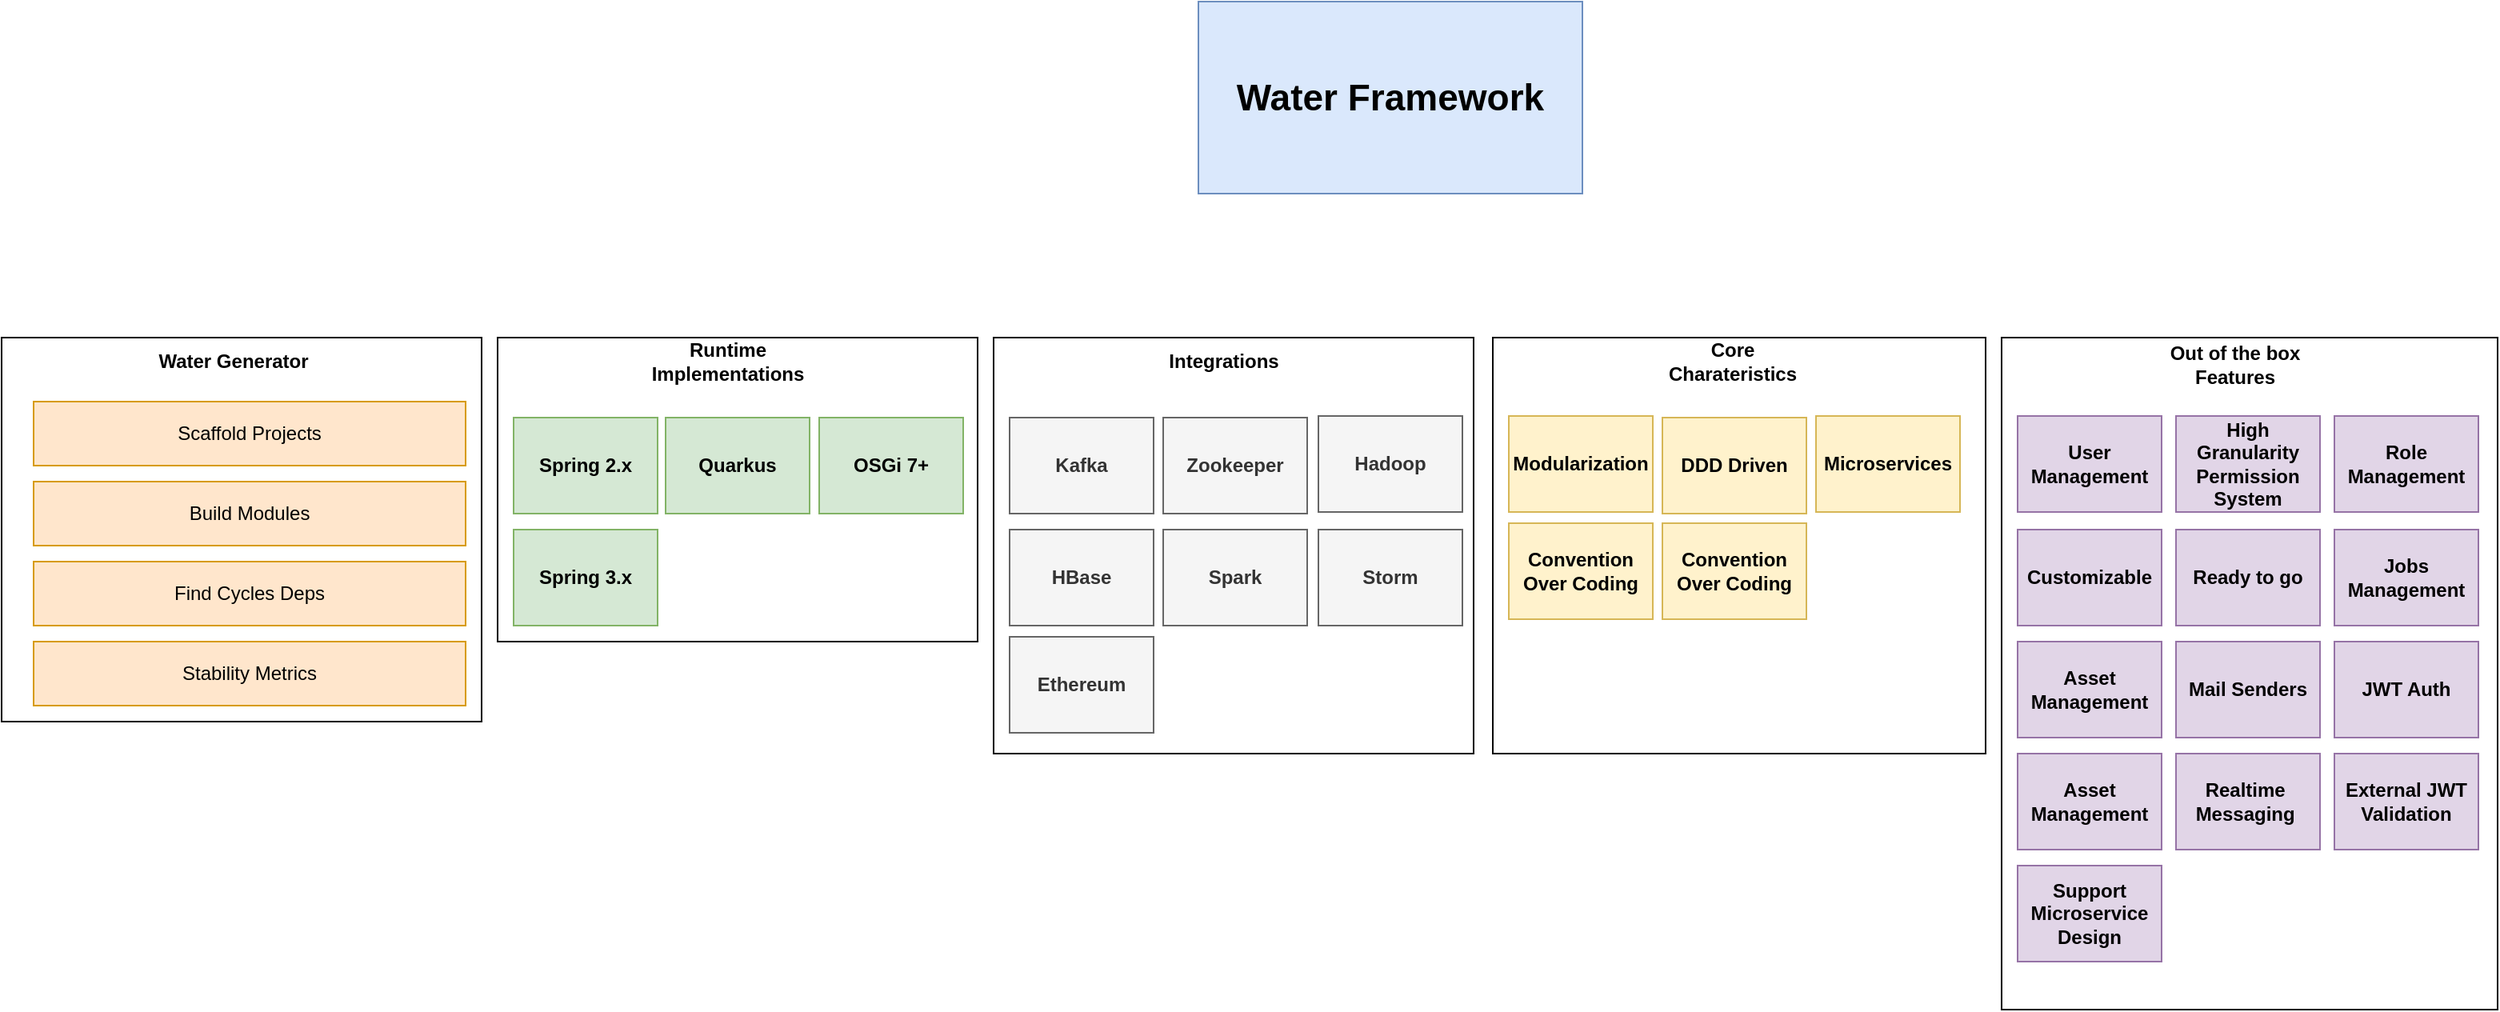 <mxfile version="22.1.2" type="device">
  <diagram name="Pagina-1" id="AzrdyapE-DGkmAzc57vs">
    <mxGraphModel dx="1242" dy="854" grid="1" gridSize="10" guides="1" tooltips="1" connect="1" arrows="1" fold="1" page="1" pageScale="1" pageWidth="827" pageHeight="1169" math="0" shadow="0">
      <root>
        <mxCell id="0" />
        <mxCell id="1" parent="0" />
        <mxCell id="zsFwzHVrS6_ihFAnn8ME-1" value="&lt;b&gt;&lt;font style=&quot;font-size: 23px;&quot;&gt;Water Framework&lt;/font&gt;&lt;/b&gt;" style="rounded=0;whiteSpace=wrap;html=1;fillColor=#dae8fc;strokeColor=#6c8ebf;" vertex="1" parent="1">
          <mxGeometry x="798" y="30" width="240" height="120" as="geometry" />
        </mxCell>
        <mxCell id="zsFwzHVrS6_ihFAnn8ME-2" value="" style="rounded=0;whiteSpace=wrap;html=1;fillColor=none;" vertex="1" parent="1">
          <mxGeometry x="50" y="240" width="300" height="240" as="geometry" />
        </mxCell>
        <mxCell id="zsFwzHVrS6_ihFAnn8ME-3" value="&lt;b&gt;Water Generator&lt;/b&gt;" style="text;html=1;strokeColor=none;fillColor=none;align=center;verticalAlign=middle;whiteSpace=wrap;rounded=0;" vertex="1" parent="1">
          <mxGeometry x="140" y="240" width="110" height="30" as="geometry" />
        </mxCell>
        <mxCell id="zsFwzHVrS6_ihFAnn8ME-4" value="" style="rounded=0;whiteSpace=wrap;html=1;fillColor=none;" vertex="1" parent="1">
          <mxGeometry x="360" y="240" width="300" height="190" as="geometry" />
        </mxCell>
        <mxCell id="zsFwzHVrS6_ihFAnn8ME-5" value="&lt;b&gt;Runtime Implementations&lt;/b&gt;" style="text;html=1;strokeColor=none;fillColor=none;align=center;verticalAlign=middle;whiteSpace=wrap;rounded=0;" vertex="1" parent="1">
          <mxGeometry x="476" y="240" width="56" height="30" as="geometry" />
        </mxCell>
        <mxCell id="zsFwzHVrS6_ihFAnn8ME-6" value="" style="rounded=0;whiteSpace=wrap;html=1;fillColor=none;" vertex="1" parent="1">
          <mxGeometry x="670" y="240" width="300" height="260" as="geometry" />
        </mxCell>
        <mxCell id="zsFwzHVrS6_ihFAnn8ME-7" value="&lt;b&gt;Integrations&lt;/b&gt;" style="text;html=1;strokeColor=none;fillColor=none;align=center;verticalAlign=middle;whiteSpace=wrap;rounded=0;" vertex="1" parent="1">
          <mxGeometry x="784" y="240" width="60" height="30" as="geometry" />
        </mxCell>
        <mxCell id="zsFwzHVrS6_ihFAnn8ME-12" value="Spring 2.x" style="rounded=0;whiteSpace=wrap;html=1;fillColor=#d5e8d4;strokeColor=#82b366;fontStyle=1" vertex="1" parent="1">
          <mxGeometry x="370" y="290" width="90" height="60" as="geometry" />
        </mxCell>
        <mxCell id="zsFwzHVrS6_ihFAnn8ME-13" value="Quarkus" style="rounded=0;whiteSpace=wrap;html=1;fillColor=#d5e8d4;strokeColor=#82b366;fontStyle=1" vertex="1" parent="1">
          <mxGeometry x="465" y="290" width="90" height="60" as="geometry" />
        </mxCell>
        <mxCell id="zsFwzHVrS6_ihFAnn8ME-14" value="OSGi 7+" style="rounded=0;whiteSpace=wrap;html=1;fillColor=#d5e8d4;strokeColor=#82b366;fontStyle=1" vertex="1" parent="1">
          <mxGeometry x="561" y="290" width="90" height="60" as="geometry" />
        </mxCell>
        <mxCell id="zsFwzHVrS6_ihFAnn8ME-16" value="&lt;span style=&quot;font-weight: normal;&quot;&gt;Scaffold Projects&lt;/span&gt;" style="rounded=0;whiteSpace=wrap;html=1;fontStyle=1;fillColor=#ffe6cc;strokeColor=#d79b00;" vertex="1" parent="1">
          <mxGeometry x="70" y="280" width="270" height="40" as="geometry" />
        </mxCell>
        <mxCell id="zsFwzHVrS6_ihFAnn8ME-17" value="&lt;span style=&quot;font-weight: normal;&quot;&gt;Build Modules&lt;/span&gt;" style="rounded=0;whiteSpace=wrap;html=1;fontStyle=1;fillColor=#ffe6cc;strokeColor=#d79b00;" vertex="1" parent="1">
          <mxGeometry x="70" y="330" width="270" height="40" as="geometry" />
        </mxCell>
        <mxCell id="zsFwzHVrS6_ihFAnn8ME-18" value="&lt;span style=&quot;font-weight: normal;&quot;&gt;Find Cycles Deps&lt;/span&gt;" style="rounded=0;whiteSpace=wrap;html=1;fontStyle=1;fillColor=#ffe6cc;strokeColor=#d79b00;" vertex="1" parent="1">
          <mxGeometry x="70" y="380" width="270" height="40" as="geometry" />
        </mxCell>
        <mxCell id="zsFwzHVrS6_ihFAnn8ME-19" value="&lt;span style=&quot;font-weight: normal;&quot;&gt;Stability Metrics&lt;/span&gt;" style="rounded=0;whiteSpace=wrap;html=1;fontStyle=1;fillColor=#ffe6cc;strokeColor=#d79b00;" vertex="1" parent="1">
          <mxGeometry x="70" y="430" width="270" height="40" as="geometry" />
        </mxCell>
        <mxCell id="zsFwzHVrS6_ihFAnn8ME-20" value="Kafka" style="rounded=0;whiteSpace=wrap;html=1;fillColor=#f5f5f5;strokeColor=#666666;fontStyle=1;fontColor=#333333;" vertex="1" parent="1">
          <mxGeometry x="680" y="290" width="90" height="60" as="geometry" />
        </mxCell>
        <mxCell id="zsFwzHVrS6_ihFAnn8ME-21" value="Zookeeper" style="rounded=0;whiteSpace=wrap;html=1;fillColor=#f5f5f5;strokeColor=#666666;fontStyle=1;fontColor=#333333;" vertex="1" parent="1">
          <mxGeometry x="776" y="290" width="90" height="60" as="geometry" />
        </mxCell>
        <mxCell id="zsFwzHVrS6_ihFAnn8ME-22" value="Hadoop" style="rounded=0;whiteSpace=wrap;html=1;fillColor=#f5f5f5;strokeColor=#666666;fontStyle=1;fontColor=#333333;" vertex="1" parent="1">
          <mxGeometry x="873" y="289" width="90" height="60" as="geometry" />
        </mxCell>
        <mxCell id="zsFwzHVrS6_ihFAnn8ME-23" value="HBase" style="rounded=0;whiteSpace=wrap;html=1;fillColor=#f5f5f5;strokeColor=#666666;fontStyle=1;fontColor=#333333;" vertex="1" parent="1">
          <mxGeometry x="680" y="360" width="90" height="60" as="geometry" />
        </mxCell>
        <mxCell id="zsFwzHVrS6_ihFAnn8ME-24" value="Spark" style="rounded=0;whiteSpace=wrap;html=1;fillColor=#f5f5f5;strokeColor=#666666;fontStyle=1;fontColor=#333333;" vertex="1" parent="1">
          <mxGeometry x="776" y="360" width="90" height="60" as="geometry" />
        </mxCell>
        <mxCell id="zsFwzHVrS6_ihFAnn8ME-25" value="Storm" style="rounded=0;whiteSpace=wrap;html=1;fillColor=#f5f5f5;strokeColor=#666666;fontStyle=1;fontColor=#333333;" vertex="1" parent="1">
          <mxGeometry x="873" y="360" width="90" height="60" as="geometry" />
        </mxCell>
        <mxCell id="zsFwzHVrS6_ihFAnn8ME-26" value="Ethereum" style="rounded=0;whiteSpace=wrap;html=1;fillColor=#f5f5f5;strokeColor=#666666;fontStyle=1;fontColor=#333333;" vertex="1" parent="1">
          <mxGeometry x="680" y="427" width="90" height="60" as="geometry" />
        </mxCell>
        <mxCell id="zsFwzHVrS6_ihFAnn8ME-27" value="" style="rounded=0;whiteSpace=wrap;html=1;fillColor=none;" vertex="1" parent="1">
          <mxGeometry x="982" y="240" width="308" height="260" as="geometry" />
        </mxCell>
        <mxCell id="zsFwzHVrS6_ihFAnn8ME-28" value="&lt;b&gt;Core Charateristics&lt;/b&gt;" style="text;html=1;strokeColor=none;fillColor=none;align=center;verticalAlign=middle;whiteSpace=wrap;rounded=0;" vertex="1" parent="1">
          <mxGeometry x="1082" y="240" width="100" height="30" as="geometry" />
        </mxCell>
        <mxCell id="zsFwzHVrS6_ihFAnn8ME-29" value="Modularization" style="rounded=0;whiteSpace=wrap;html=1;fillColor=#fff2cc;strokeColor=#d6b656;fontStyle=1;" vertex="1" parent="1">
          <mxGeometry x="992" y="289" width="90" height="60" as="geometry" />
        </mxCell>
        <mxCell id="zsFwzHVrS6_ihFAnn8ME-30" value="DDD Driven" style="rounded=0;whiteSpace=wrap;html=1;fillColor=#fff2cc;strokeColor=#d6b656;fontStyle=1;" vertex="1" parent="1">
          <mxGeometry x="1088" y="290" width="90" height="60" as="geometry" />
        </mxCell>
        <mxCell id="zsFwzHVrS6_ihFAnn8ME-31" value="Microservices" style="rounded=0;whiteSpace=wrap;html=1;fillColor=#fff2cc;strokeColor=#d6b656;fontStyle=1;" vertex="1" parent="1">
          <mxGeometry x="1184" y="289" width="90" height="60" as="geometry" />
        </mxCell>
        <mxCell id="zsFwzHVrS6_ihFAnn8ME-32" value="" style="rounded=0;whiteSpace=wrap;html=1;fillColor=none;" vertex="1" parent="1">
          <mxGeometry x="1300" y="240" width="310" height="420" as="geometry" />
        </mxCell>
        <mxCell id="zsFwzHVrS6_ihFAnn8ME-33" value="&lt;b&gt;Out of the box Features&lt;/b&gt;" style="text;html=1;strokeColor=none;fillColor=none;align=center;verticalAlign=middle;whiteSpace=wrap;rounded=0;" vertex="1" parent="1">
          <mxGeometry x="1396" y="242" width="100" height="30" as="geometry" />
        </mxCell>
        <mxCell id="zsFwzHVrS6_ihFAnn8ME-34" value="User Management" style="rounded=0;whiteSpace=wrap;html=1;fillColor=#e1d5e7;strokeColor=#9673a6;fontStyle=1;" vertex="1" parent="1">
          <mxGeometry x="1310" y="289" width="90" height="60" as="geometry" />
        </mxCell>
        <mxCell id="zsFwzHVrS6_ihFAnn8ME-35" value="High Granularity Permission System" style="rounded=0;whiteSpace=wrap;html=1;fillColor=#e1d5e7;strokeColor=#9673a6;fontStyle=1;" vertex="1" parent="1">
          <mxGeometry x="1409" y="289" width="90" height="60" as="geometry" />
        </mxCell>
        <mxCell id="zsFwzHVrS6_ihFAnn8ME-36" value="Role Management" style="rounded=0;whiteSpace=wrap;html=1;fillColor=#e1d5e7;strokeColor=#9673a6;fontStyle=1;" vertex="1" parent="1">
          <mxGeometry x="1508" y="289" width="90" height="60" as="geometry" />
        </mxCell>
        <mxCell id="zsFwzHVrS6_ihFAnn8ME-37" value="Customizable" style="rounded=0;whiteSpace=wrap;html=1;fillColor=#e1d5e7;strokeColor=#9673a6;fontStyle=1;" vertex="1" parent="1">
          <mxGeometry x="1310" y="360" width="90" height="60" as="geometry" />
        </mxCell>
        <mxCell id="zsFwzHVrS6_ihFAnn8ME-38" value="Ready to go" style="rounded=0;whiteSpace=wrap;html=1;fillColor=#e1d5e7;strokeColor=#9673a6;fontStyle=1;" vertex="1" parent="1">
          <mxGeometry x="1409" y="360" width="90" height="60" as="geometry" />
        </mxCell>
        <mxCell id="zsFwzHVrS6_ihFAnn8ME-39" value="Convention Over Coding" style="rounded=0;whiteSpace=wrap;html=1;fillColor=#fff2cc;strokeColor=#d6b656;fontStyle=1;" vertex="1" parent="1">
          <mxGeometry x="992" y="356" width="90" height="60" as="geometry" />
        </mxCell>
        <mxCell id="zsFwzHVrS6_ihFAnn8ME-40" value="Jobs Management" style="rounded=0;whiteSpace=wrap;html=1;fillColor=#e1d5e7;strokeColor=#9673a6;fontStyle=1;" vertex="1" parent="1">
          <mxGeometry x="1508" y="360" width="90" height="60" as="geometry" />
        </mxCell>
        <mxCell id="zsFwzHVrS6_ihFAnn8ME-41" value="Asset Management" style="rounded=0;whiteSpace=wrap;html=1;fillColor=#e1d5e7;strokeColor=#9673a6;fontStyle=1;" vertex="1" parent="1">
          <mxGeometry x="1310" y="430" width="90" height="60" as="geometry" />
        </mxCell>
        <mxCell id="zsFwzHVrS6_ihFAnn8ME-42" value="Mail Senders" style="rounded=0;whiteSpace=wrap;html=1;fillColor=#e1d5e7;strokeColor=#9673a6;fontStyle=1;" vertex="1" parent="1">
          <mxGeometry x="1409" y="430" width="90" height="60" as="geometry" />
        </mxCell>
        <mxCell id="zsFwzHVrS6_ihFAnn8ME-43" value="JWT Auth" style="rounded=0;whiteSpace=wrap;html=1;fillColor=#e1d5e7;strokeColor=#9673a6;fontStyle=1;" vertex="1" parent="1">
          <mxGeometry x="1508" y="430" width="90" height="60" as="geometry" />
        </mxCell>
        <mxCell id="zsFwzHVrS6_ihFAnn8ME-44" value="Asset Management" style="rounded=0;whiteSpace=wrap;html=1;fillColor=#e1d5e7;strokeColor=#9673a6;fontStyle=1;" vertex="1" parent="1">
          <mxGeometry x="1310" y="500" width="90" height="60" as="geometry" />
        </mxCell>
        <mxCell id="zsFwzHVrS6_ihFAnn8ME-45" value="Realtime&amp;nbsp; Messaging&amp;nbsp;" style="rounded=0;whiteSpace=wrap;html=1;fillColor=#e1d5e7;strokeColor=#9673a6;fontStyle=1;" vertex="1" parent="1">
          <mxGeometry x="1409" y="500" width="90" height="60" as="geometry" />
        </mxCell>
        <mxCell id="zsFwzHVrS6_ihFAnn8ME-46" value="Convention Over Coding" style="rounded=0;whiteSpace=wrap;html=1;fillColor=#fff2cc;strokeColor=#d6b656;fontStyle=1;" vertex="1" parent="1">
          <mxGeometry x="1088" y="356" width="90" height="60" as="geometry" />
        </mxCell>
        <mxCell id="zsFwzHVrS6_ihFAnn8ME-47" value="Spring 3.x" style="rounded=0;whiteSpace=wrap;html=1;fillColor=#d5e8d4;strokeColor=#82b366;fontStyle=1" vertex="1" parent="1">
          <mxGeometry x="370" y="360" width="90" height="60" as="geometry" />
        </mxCell>
        <mxCell id="zsFwzHVrS6_ihFAnn8ME-49" value="External JWT Validation" style="rounded=0;whiteSpace=wrap;html=1;fillColor=#e1d5e7;strokeColor=#9673a6;fontStyle=1;" vertex="1" parent="1">
          <mxGeometry x="1508" y="500" width="90" height="60" as="geometry" />
        </mxCell>
        <mxCell id="zsFwzHVrS6_ihFAnn8ME-50" value="Support Microservice Design" style="rounded=0;whiteSpace=wrap;html=1;fillColor=#e1d5e7;strokeColor=#9673a6;fontStyle=1;" vertex="1" parent="1">
          <mxGeometry x="1310" y="570" width="90" height="60" as="geometry" />
        </mxCell>
      </root>
    </mxGraphModel>
  </diagram>
</mxfile>
